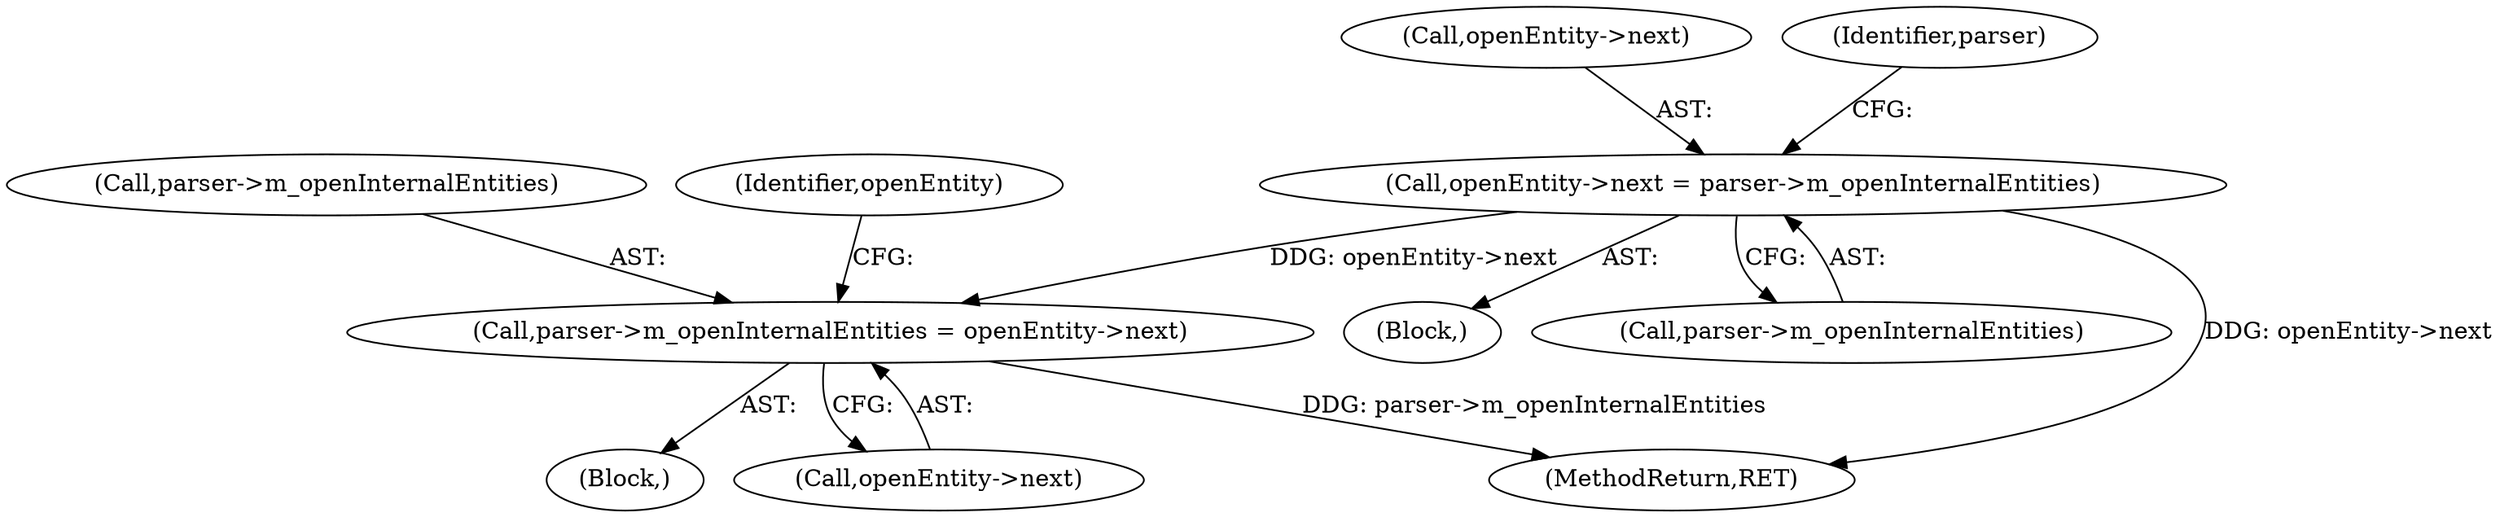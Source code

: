 digraph "0_libexpat_c20b758c332d9a13afbbb276d30db1d183a85d43_2@API" {
"1000154" [label="(Call,openEntity->next = parser->m_openInternalEntities)"];
"1000300" [label="(Call,parser->m_openInternalEntities = openEntity->next)"];
"1000321" [label="(MethodReturn,RET)"];
"1000301" [label="(Call,parser->m_openInternalEntities)"];
"1000155" [label="(Call,openEntity->next)"];
"1000154" [label="(Call,openEntity->next = parser->m_openInternalEntities)"];
"1000294" [label="(Block,)"];
"1000309" [label="(Identifier,openEntity)"];
"1000106" [label="(Block,)"];
"1000158" [label="(Call,parser->m_openInternalEntities)"];
"1000300" [label="(Call,parser->m_openInternalEntities = openEntity->next)"];
"1000163" [label="(Identifier,parser)"];
"1000304" [label="(Call,openEntity->next)"];
"1000154" -> "1000106"  [label="AST: "];
"1000154" -> "1000158"  [label="CFG: "];
"1000155" -> "1000154"  [label="AST: "];
"1000158" -> "1000154"  [label="AST: "];
"1000163" -> "1000154"  [label="CFG: "];
"1000154" -> "1000321"  [label="DDG: openEntity->next"];
"1000154" -> "1000300"  [label="DDG: openEntity->next"];
"1000300" -> "1000294"  [label="AST: "];
"1000300" -> "1000304"  [label="CFG: "];
"1000301" -> "1000300"  [label="AST: "];
"1000304" -> "1000300"  [label="AST: "];
"1000309" -> "1000300"  [label="CFG: "];
"1000300" -> "1000321"  [label="DDG: parser->m_openInternalEntities"];
}

